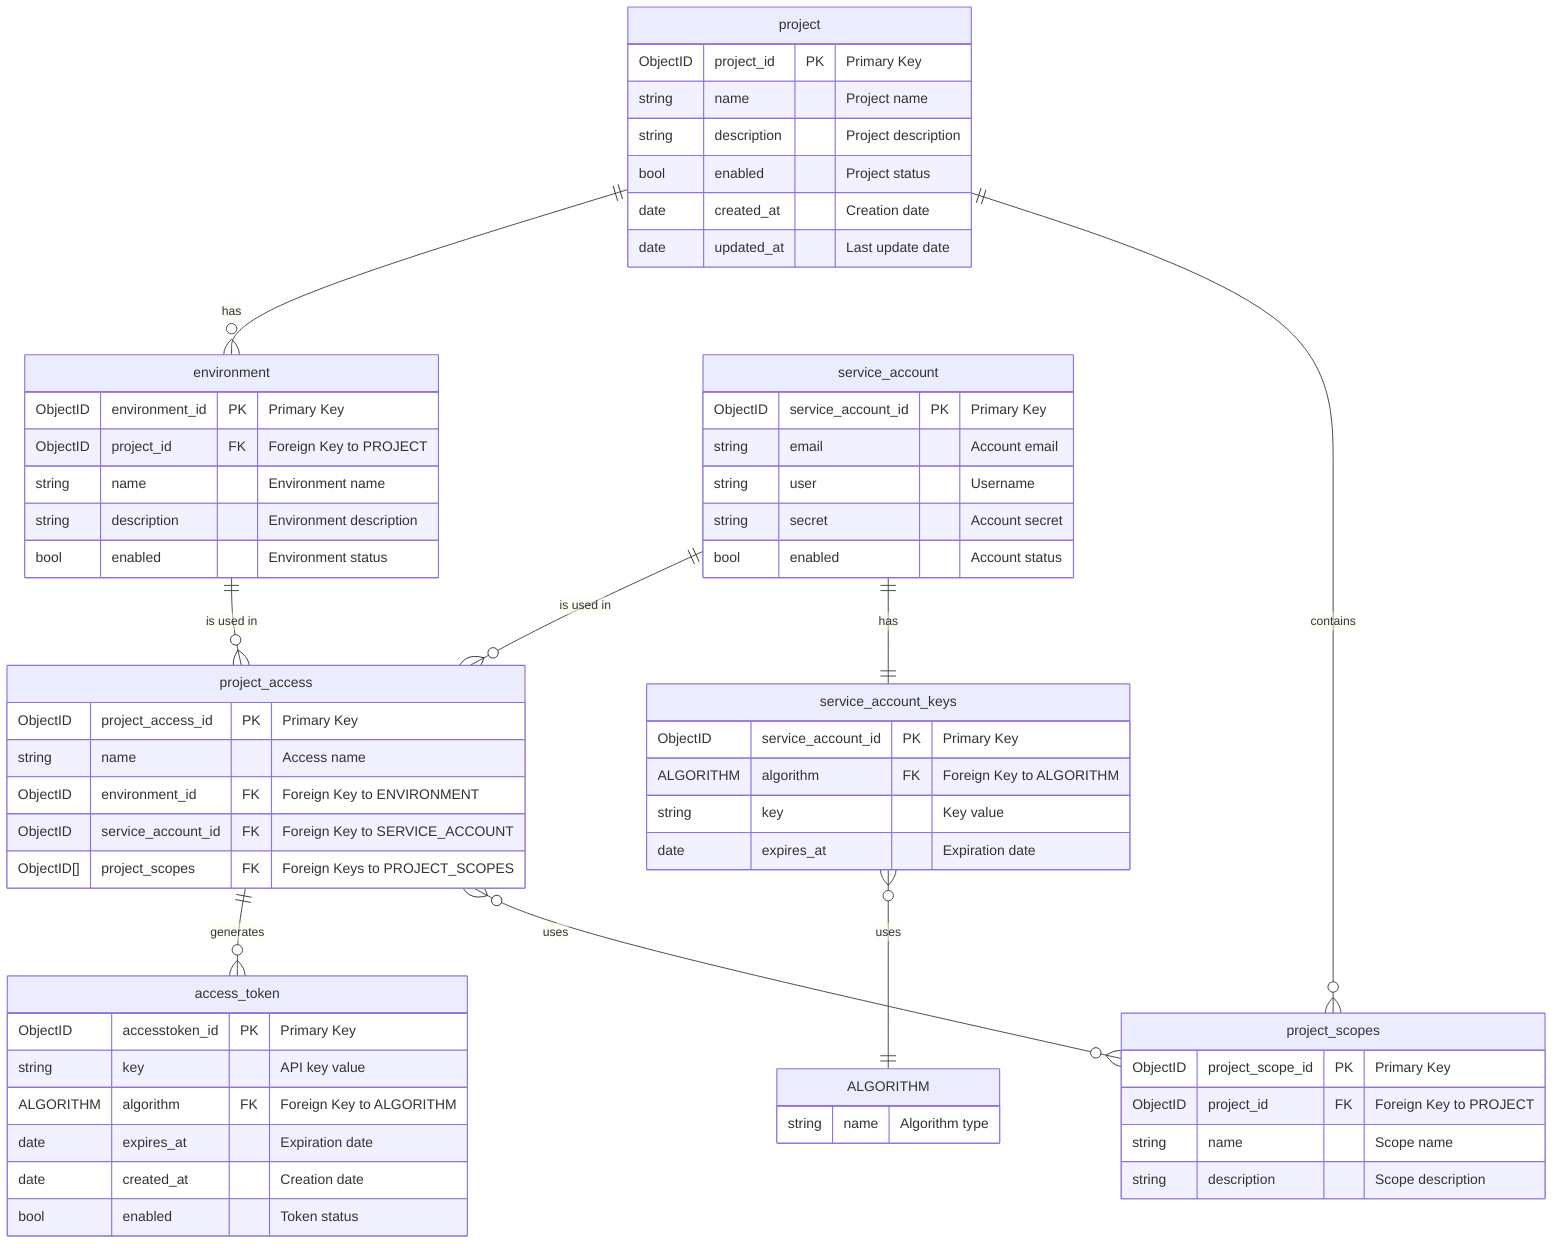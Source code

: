 erDiagram
    ALGORITHM {
        string name         "Algorithm type"
    }

    access_token {
        ObjectID accesstoken_id  PK "Primary Key"
        string   key               "API key value"
        ALGORITHM algorithm      FK "Foreign Key to ALGORITHM"
        date     expires_at        "Expiration date"
        date     created_at        "Creation date"
        bool     enabled           "Token status"
    }

    environment {
        ObjectID environment_id  PK "Primary Key"
        ObjectID project_id     FK "Foreign Key to PROJECT"
        string   name             "Environment name"
        string   description      "Environment description"
        bool     enabled          "Environment status"
    }

    project {
        ObjectID project_id     PK "Primary Key"
        string   name             "Project name"
        string   description      "Project description"
        bool     enabled          "Project status"
        date     created_at       "Creation date"
        date     updated_at       "Last update date"
    }

    project_access {
        ObjectID  project_access_id  PK "Primary Key"
        string    name                "Access name"
        ObjectID  environment_id    FK "Foreign Key to ENVIRONMENT"
        ObjectID  service_account_id FK "Foreign Key to SERVICE_ACCOUNT"
        ObjectID[] project_scopes   FK "Foreign Keys to PROJECT_SCOPES"
    }

    project_scopes {
        ObjectID project_scope_id  PK "Primary Key"
        ObjectID project_id       FK "Foreign Key to PROJECT"
        string   name              "Scope name"
        string   description       "Scope description"
    }

    service_account {
        ObjectID service_account_id PK "Primary Key"
        string   email              "Account email"
        string   user               "Username"
        string   secret             "Account secret"
        bool     enabled            "Account status"
    }

    service_account_keys {
        ObjectID  service_account_id PK "Primary Key"
        ALGORITHM algorithm        FK "Foreign Key to ALGORITHM"
        string    key                "Key value"
        date      expires_at         "Expiration date"
    }

    project ||--o{ environment : "has"
    project ||--o{ project_scopes : "contains"
    service_account ||--o{ project_access : "is used in"
    service_account ||--|| service_account_keys : "has"
    environment ||--o{ project_access : "is used in"
    project_access ||--o{ access_token : "generates"
    project_access }o--o{ project_scopes : "uses"
    service_account_keys }o--|| ALGORITHM : "uses"